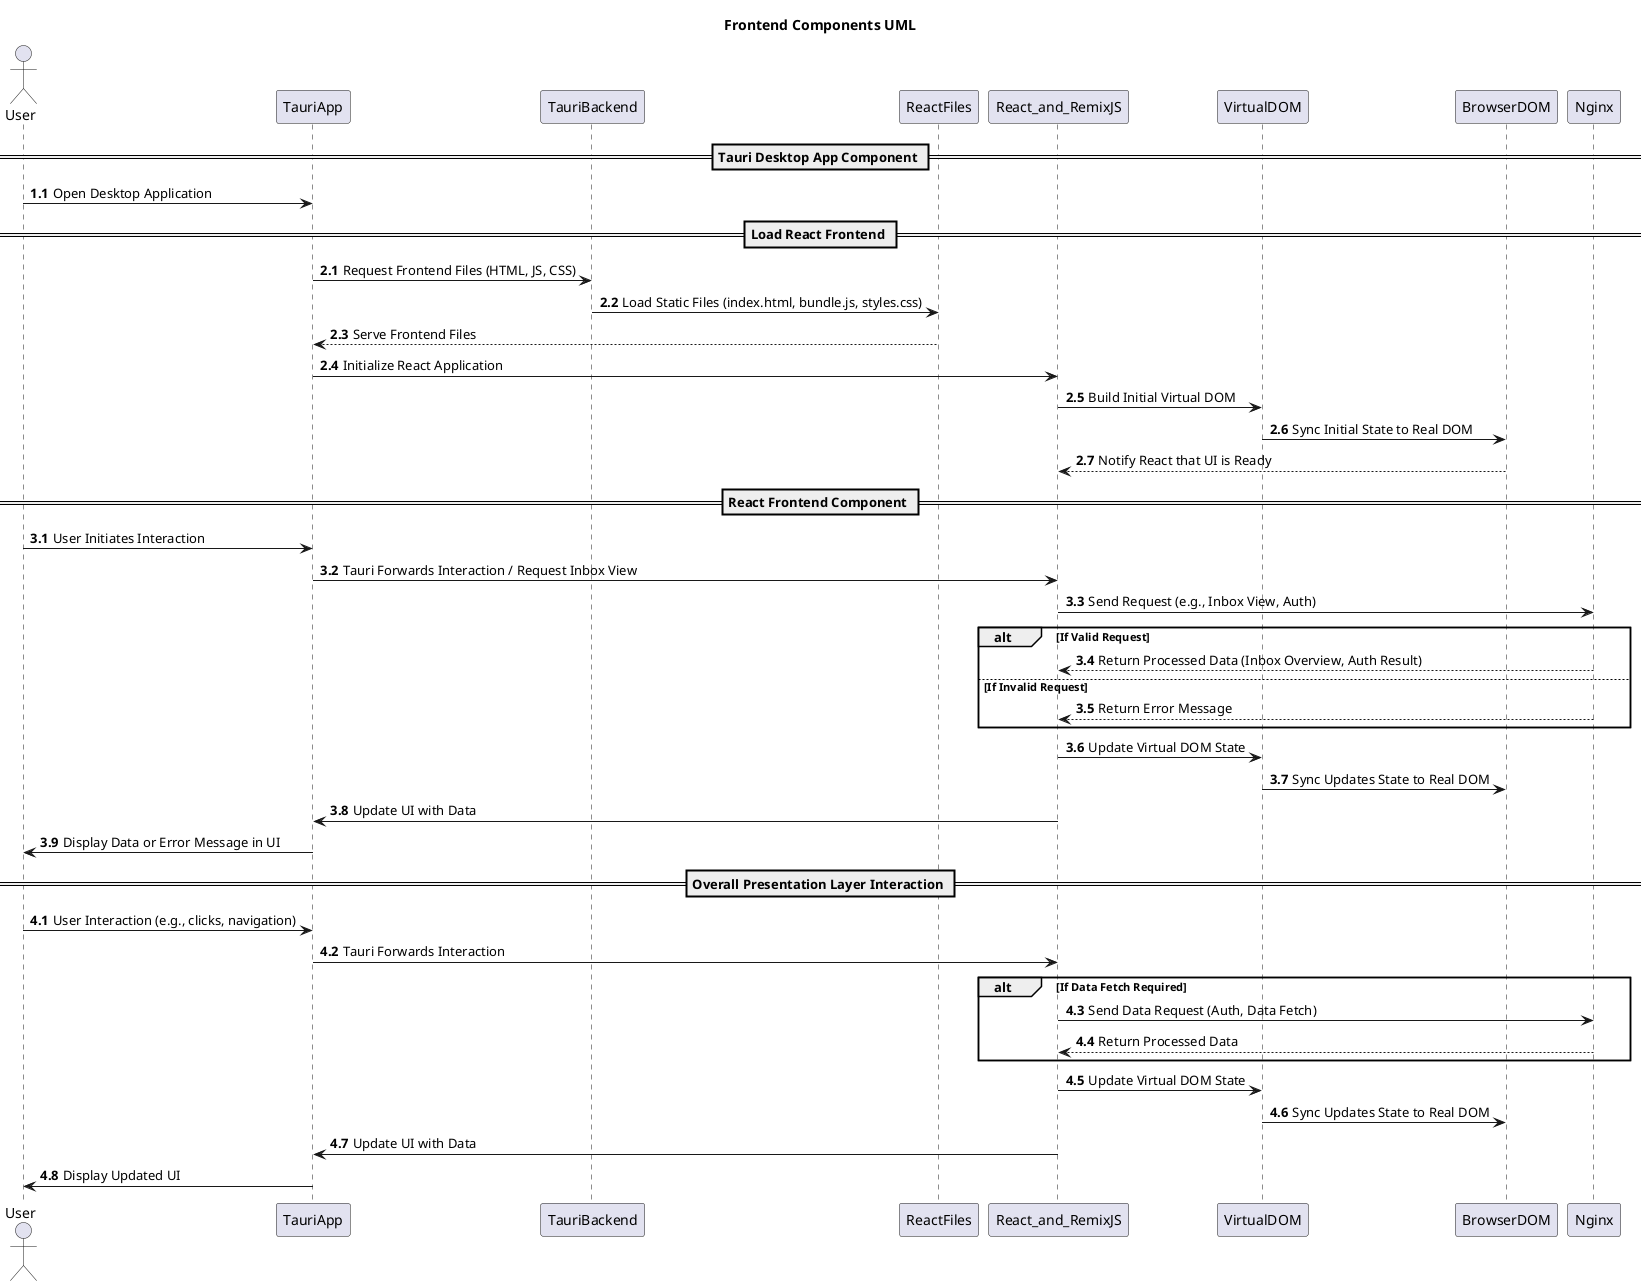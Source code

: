 @startuml
title Frontend Components UML

autonumber 1.1

actor User as Instance

== Tauri Desktop App Component ==
Instance -> TauriApp : Open Desktop Application

== Load React Frontend ==
autonumber 2.1
TauriApp -> TauriBackend : Request Frontend Files (HTML, JS, CSS)
TauriBackend -> ReactFiles : Load Static Files (index.html, bundle.js, styles.css)
ReactFiles --> TauriApp : Serve Frontend Files
TauriApp -> React_and_RemixJS : Initialize React Application
React_and_RemixJS -> VirtualDOM : Build Initial Virtual DOM
VirtualDOM -> BrowserDOM : Sync Initial State to Real DOM
BrowserDOM --> React_and_RemixJS : Notify React that UI is Ready

== React Frontend Component ==
autonumber 3.1
Instance -> TauriApp : User Initiates Interaction 
TauriApp -> React_and_RemixJS : Tauri Forwards Interaction / Request Inbox View
React_and_RemixJS -> Nginx : Send Request (e.g., Inbox View, Auth)
alt If Valid Request
    Nginx --> React_and_RemixJS : Return Processed Data (Inbox Overview, Auth Result)
else If Invalid Request
    Nginx --> React_and_RemixJS : Return Error Message
end
React_and_RemixJS -> VirtualDOM: Update Virtual DOM State
VirtualDOM -> BrowserDOM : Sync Updates State to Real DOM 
React_and_RemixJS -> TauriApp : Update UI with Data
TauriApp -> Instance : Display Data or Error Message in UI

== Overall Presentation Layer Interaction ==
autonumber 4.1
Instance -> TauriApp : User Interaction (e.g., clicks, navigation)
TauriApp -> React_and_RemixJS : Tauri Forwards Interaction
alt If Data Fetch Required
    React_and_RemixJS -> Nginx : Send Data Request (Auth, Data Fetch)
    Nginx --> React_and_RemixJS : Return Processed Data
end
React_and_RemixJS -> VirtualDOM: Update Virtual DOM State
VirtualDOM -> BrowserDOM : Sync Updates State to Real DOM 
React_and_RemixJS -> TauriApp : Update UI with Data
TauriApp -> Instance : Display Updated UI

@enduml